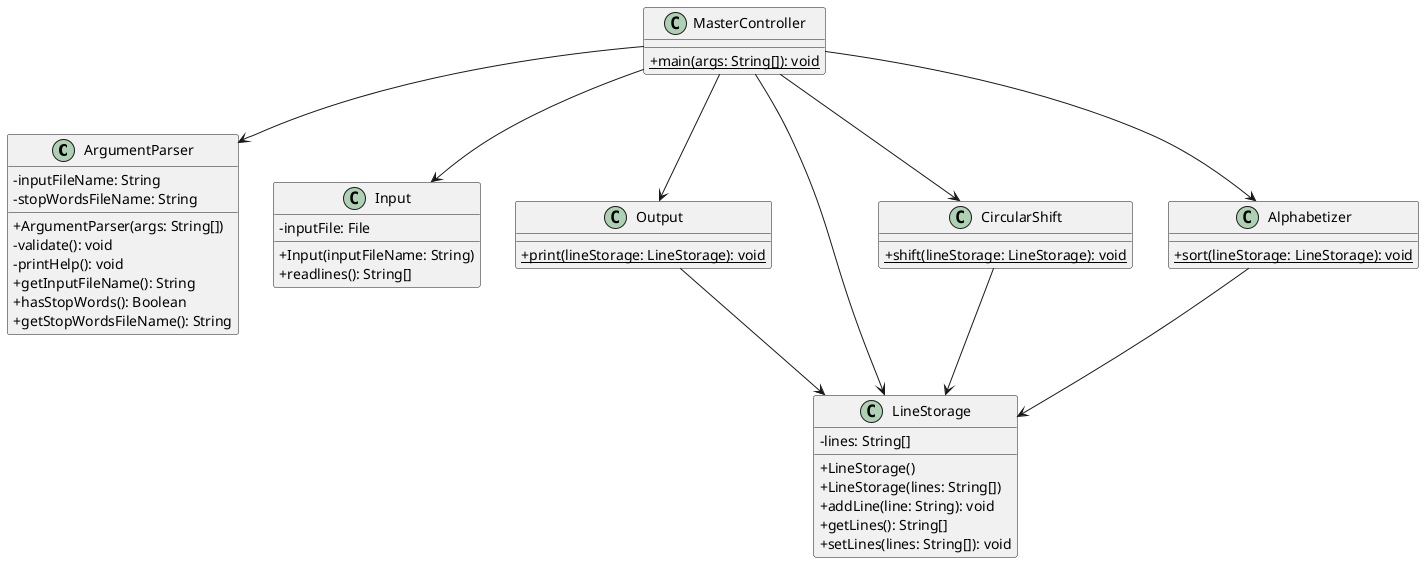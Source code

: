 @startuml Assignment 1

skinparam classAttributeIconSize 0

class ArgumentParser {
  -inputFileName: String
  -stopWordsFileName: String
  +ArgumentParser(args: String[])
  -validate(): void
  -printHelp(): void
  +getInputFileName(): String
  +hasStopWords(): Boolean
  +getStopWordsFileName(): String
}

class Input {
  -inputFile: File
  +Input(inputFileName: String)
  +readlines(): String[]
}

class Output {
  +{static} print(lineStorage: LineStorage): void
}
Output --> LineStorage

class LineStorage {
  -lines: String[]
  +LineStorage()
  +LineStorage(lines: String[])
  +addLine(line: String): void
  +getLines(): String[]
  +setLines(lines: String[]): void
}

class CircularShift {
  +{static} shift(lineStorage: LineStorage): void
}
CircularShift --> LineStorage

class Alphabetizer {
  +{static} sort(lineStorage: LineStorage): void
}
Alphabetizer --> LineStorage

class MasterController {
  +{static} main(args: String[]): void
}
MasterController --> ArgumentParser
MasterController --> Input
MasterController --> Output
MasterController --> LineStorage
MasterController --> CircularShift
MasterController --> Alphabetizer

@enduml
